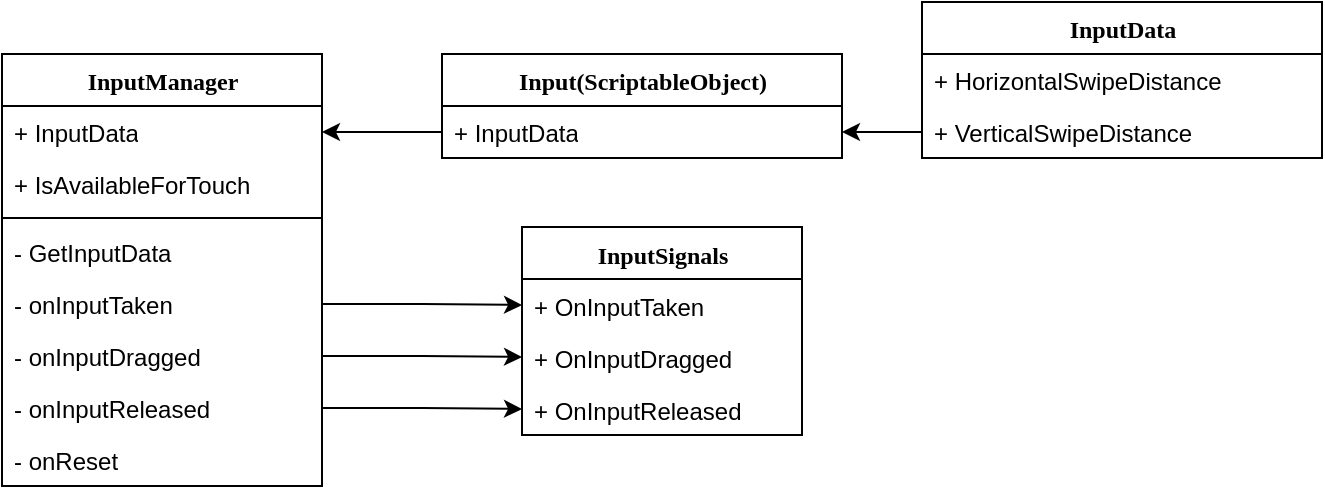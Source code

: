 <mxfile version="21.7.3" type="github">
  <diagram name="Page-1" id="9f46799a-70d6-7492-0946-bef42562c5a5">
    <mxGraphModel dx="954" dy="510" grid="1" gridSize="10" guides="1" tooltips="1" connect="1" arrows="1" fold="1" page="1" pageScale="1" pageWidth="1100" pageHeight="850" background="none" math="0" shadow="0">
      <root>
        <mxCell id="0" />
        <mxCell id="1" parent="0" />
        <mxCell id="78961159f06e98e8-43" value="InputManager" style="swimlane;html=1;fontStyle=1;align=center;verticalAlign=top;childLayout=stackLayout;horizontal=1;startSize=26;horizontalStack=0;resizeParent=1;resizeLast=0;collapsible=1;marginBottom=0;swimlaneFillColor=#ffffff;rounded=0;shadow=0;comic=0;labelBackgroundColor=none;strokeWidth=1;fillColor=none;fontFamily=Verdana;fontSize=12" parent="1" vertex="1">
          <mxGeometry x="80" y="80" width="160" height="216" as="geometry" />
        </mxCell>
        <mxCell id="78961159f06e98e8-44" value="+ InputData" style="text;html=1;strokeColor=none;fillColor=none;align=left;verticalAlign=top;spacingLeft=4;spacingRight=4;whiteSpace=wrap;overflow=hidden;rotatable=0;points=[[0,0.5],[1,0.5]];portConstraint=eastwest;" parent="78961159f06e98e8-43" vertex="1">
          <mxGeometry y="26" width="160" height="26" as="geometry" />
        </mxCell>
        <mxCell id="78961159f06e98e8-45" value="+ IsAvailableForTouch" style="text;html=1;strokeColor=none;fillColor=none;align=left;verticalAlign=top;spacingLeft=4;spacingRight=4;whiteSpace=wrap;overflow=hidden;rotatable=0;points=[[0,0.5],[1,0.5]];portConstraint=eastwest;" parent="78961159f06e98e8-43" vertex="1">
          <mxGeometry y="52" width="160" height="26" as="geometry" />
        </mxCell>
        <mxCell id="78961159f06e98e8-51" value="" style="line;html=1;strokeWidth=1;fillColor=none;align=left;verticalAlign=middle;spacingTop=-1;spacingLeft=3;spacingRight=3;rotatable=0;labelPosition=right;points=[];portConstraint=eastwest;" parent="78961159f06e98e8-43" vertex="1">
          <mxGeometry y="78" width="160" height="8" as="geometry" />
        </mxCell>
        <mxCell id="78961159f06e98e8-52" value="- GetInputData" style="text;html=1;strokeColor=none;fillColor=none;align=left;verticalAlign=top;spacingLeft=4;spacingRight=4;whiteSpace=wrap;overflow=hidden;rotatable=0;points=[[0,0.5],[1,0.5]];portConstraint=eastwest;" parent="78961159f06e98e8-43" vertex="1">
          <mxGeometry y="86" width="160" height="26" as="geometry" />
        </mxCell>
        <mxCell id="78961159f06e98e8-53" value="- onInputTaken" style="text;html=1;strokeColor=none;fillColor=none;align=left;verticalAlign=top;spacingLeft=4;spacingRight=4;whiteSpace=wrap;overflow=hidden;rotatable=0;points=[[0,0.5],[1,0.5]];portConstraint=eastwest;" parent="78961159f06e98e8-43" vertex="1">
          <mxGeometry y="112" width="160" height="26" as="geometry" />
        </mxCell>
        <mxCell id="Rl2hEJGVRWqluWAvmqsI-10" value="- onInputDragged" style="text;html=1;strokeColor=none;fillColor=none;align=left;verticalAlign=top;spacingLeft=4;spacingRight=4;whiteSpace=wrap;overflow=hidden;rotatable=0;points=[[0,0.5],[1,0.5]];portConstraint=eastwest;" vertex="1" parent="78961159f06e98e8-43">
          <mxGeometry y="138" width="160" height="26" as="geometry" />
        </mxCell>
        <mxCell id="Rl2hEJGVRWqluWAvmqsI-11" value="- onInputReleased" style="text;html=1;strokeColor=none;fillColor=none;align=left;verticalAlign=top;spacingLeft=4;spacingRight=4;whiteSpace=wrap;overflow=hidden;rotatable=0;points=[[0,0.5],[1,0.5]];portConstraint=eastwest;" vertex="1" parent="78961159f06e98e8-43">
          <mxGeometry y="164" width="160" height="26" as="geometry" />
        </mxCell>
        <mxCell id="Rl2hEJGVRWqluWAvmqsI-12" value="- onReset" style="text;html=1;strokeColor=none;fillColor=none;align=left;verticalAlign=top;spacingLeft=4;spacingRight=4;whiteSpace=wrap;overflow=hidden;rotatable=0;points=[[0,0.5],[1,0.5]];portConstraint=eastwest;" vertex="1" parent="78961159f06e98e8-43">
          <mxGeometry y="190" width="160" height="26" as="geometry" />
        </mxCell>
        <mxCell id="Rl2hEJGVRWqluWAvmqsI-1" value="InputSignals" style="swimlane;html=1;fontStyle=1;align=center;verticalAlign=top;childLayout=stackLayout;horizontal=1;startSize=26;horizontalStack=0;resizeParent=1;resizeLast=0;collapsible=1;marginBottom=0;swimlaneFillColor=#ffffff;rounded=0;shadow=0;comic=0;labelBackgroundColor=none;strokeWidth=1;fillColor=none;fontFamily=Verdana;fontSize=12" vertex="1" parent="1">
          <mxGeometry x="340" y="166.5" width="140" height="104" as="geometry" />
        </mxCell>
        <mxCell id="Rl2hEJGVRWqluWAvmqsI-2" value="+ OnInputTaken" style="text;html=1;strokeColor=none;fillColor=none;align=left;verticalAlign=top;spacingLeft=4;spacingRight=4;whiteSpace=wrap;overflow=hidden;rotatable=0;points=[[0,0.5],[1,0.5]];portConstraint=eastwest;" vertex="1" parent="Rl2hEJGVRWqluWAvmqsI-1">
          <mxGeometry y="26" width="140" height="26" as="geometry" />
        </mxCell>
        <mxCell id="Rl2hEJGVRWqluWAvmqsI-3" value="+ OnInputDragged" style="text;html=1;strokeColor=none;fillColor=none;align=left;verticalAlign=top;spacingLeft=4;spacingRight=4;whiteSpace=wrap;overflow=hidden;rotatable=0;points=[[0,0.5],[1,0.5]];portConstraint=eastwest;" vertex="1" parent="Rl2hEJGVRWqluWAvmqsI-1">
          <mxGeometry y="52" width="140" height="26" as="geometry" />
        </mxCell>
        <mxCell id="Rl2hEJGVRWqluWAvmqsI-9" value="+ OnInputReleased" style="text;html=1;strokeColor=none;fillColor=none;align=left;verticalAlign=top;spacingLeft=4;spacingRight=4;whiteSpace=wrap;overflow=hidden;rotatable=0;points=[[0,0.5],[1,0.5]];portConstraint=eastwest;" vertex="1" parent="Rl2hEJGVRWqluWAvmqsI-1">
          <mxGeometry y="78" width="140" height="26" as="geometry" />
        </mxCell>
        <mxCell id="Rl2hEJGVRWqluWAvmqsI-13" style="edgeStyle=orthogonalEdgeStyle;rounded=0;orthogonalLoop=1;jettySize=auto;html=1;exitX=1;exitY=0.5;exitDx=0;exitDy=0;" edge="1" parent="1" source="78961159f06e98e8-53" target="Rl2hEJGVRWqluWAvmqsI-2">
          <mxGeometry relative="1" as="geometry" />
        </mxCell>
        <mxCell id="Rl2hEJGVRWqluWAvmqsI-14" style="edgeStyle=orthogonalEdgeStyle;rounded=0;orthogonalLoop=1;jettySize=auto;html=1;exitX=1;exitY=0.5;exitDx=0;exitDy=0;entryX=0;entryY=0.5;entryDx=0;entryDy=0;" edge="1" parent="1" source="Rl2hEJGVRWqluWAvmqsI-10" target="Rl2hEJGVRWqluWAvmqsI-3">
          <mxGeometry relative="1" as="geometry" />
        </mxCell>
        <mxCell id="Rl2hEJGVRWqluWAvmqsI-15" style="edgeStyle=orthogonalEdgeStyle;rounded=0;orthogonalLoop=1;jettySize=auto;html=1;exitX=1;exitY=0.5;exitDx=0;exitDy=0;" edge="1" parent="1" source="Rl2hEJGVRWqluWAvmqsI-11" target="Rl2hEJGVRWqluWAvmqsI-9">
          <mxGeometry relative="1" as="geometry" />
        </mxCell>
        <mxCell id="Rl2hEJGVRWqluWAvmqsI-16" value="Input(ScriptableObject)" style="swimlane;html=1;fontStyle=1;align=center;verticalAlign=top;childLayout=stackLayout;horizontal=1;startSize=26;horizontalStack=0;resizeParent=1;resizeLast=0;collapsible=1;marginBottom=0;swimlaneFillColor=#ffffff;rounded=0;shadow=0;comic=0;labelBackgroundColor=none;strokeWidth=1;fillColor=none;fontFamily=Verdana;fontSize=12" vertex="1" parent="1">
          <mxGeometry x="300" y="80" width="200" height="52" as="geometry" />
        </mxCell>
        <mxCell id="Rl2hEJGVRWqluWAvmqsI-17" value="+ InputData" style="text;html=1;strokeColor=none;fillColor=none;align=left;verticalAlign=top;spacingLeft=4;spacingRight=4;whiteSpace=wrap;overflow=hidden;rotatable=0;points=[[0,0.5],[1,0.5]];portConstraint=eastwest;" vertex="1" parent="Rl2hEJGVRWqluWAvmqsI-16">
          <mxGeometry y="26" width="200" height="26" as="geometry" />
        </mxCell>
        <mxCell id="Rl2hEJGVRWqluWAvmqsI-24" value="InputData" style="swimlane;html=1;fontStyle=1;align=center;verticalAlign=top;childLayout=stackLayout;horizontal=1;startSize=26;horizontalStack=0;resizeParent=1;resizeLast=0;collapsible=1;marginBottom=0;swimlaneFillColor=#ffffff;rounded=0;shadow=0;comic=0;labelBackgroundColor=none;strokeWidth=1;fillColor=none;fontFamily=Verdana;fontSize=12" vertex="1" parent="1">
          <mxGeometry x="540" y="54" width="200" height="78" as="geometry" />
        </mxCell>
        <mxCell id="Rl2hEJGVRWqluWAvmqsI-25" value="+ HorizontalSwipeDistance" style="text;html=1;strokeColor=none;fillColor=none;align=left;verticalAlign=top;spacingLeft=4;spacingRight=4;whiteSpace=wrap;overflow=hidden;rotatable=0;points=[[0,0.5],[1,0.5]];portConstraint=eastwest;" vertex="1" parent="Rl2hEJGVRWqluWAvmqsI-24">
          <mxGeometry y="26" width="200" height="26" as="geometry" />
        </mxCell>
        <mxCell id="Rl2hEJGVRWqluWAvmqsI-28" value="+ VerticalSwipeDistance" style="text;html=1;strokeColor=none;fillColor=none;align=left;verticalAlign=top;spacingLeft=4;spacingRight=4;whiteSpace=wrap;overflow=hidden;rotatable=0;points=[[0,0.5],[1,0.5]];portConstraint=eastwest;" vertex="1" parent="Rl2hEJGVRWqluWAvmqsI-24">
          <mxGeometry y="52" width="200" height="26" as="geometry" />
        </mxCell>
        <mxCell id="Rl2hEJGVRWqluWAvmqsI-31" style="edgeStyle=orthogonalEdgeStyle;rounded=0;orthogonalLoop=1;jettySize=auto;html=1;exitX=0;exitY=0.5;exitDx=0;exitDy=0;entryX=1;entryY=0.5;entryDx=0;entryDy=0;" edge="1" parent="1" source="Rl2hEJGVRWqluWAvmqsI-17" target="78961159f06e98e8-44">
          <mxGeometry relative="1" as="geometry" />
        </mxCell>
        <mxCell id="Rl2hEJGVRWqluWAvmqsI-32" style="edgeStyle=orthogonalEdgeStyle;rounded=0;orthogonalLoop=1;jettySize=auto;html=1;exitX=0;exitY=0.5;exitDx=0;exitDy=0;entryX=1;entryY=0.5;entryDx=0;entryDy=0;" edge="1" parent="1" source="Rl2hEJGVRWqluWAvmqsI-28" target="Rl2hEJGVRWqluWAvmqsI-17">
          <mxGeometry relative="1" as="geometry" />
        </mxCell>
      </root>
    </mxGraphModel>
  </diagram>
</mxfile>
